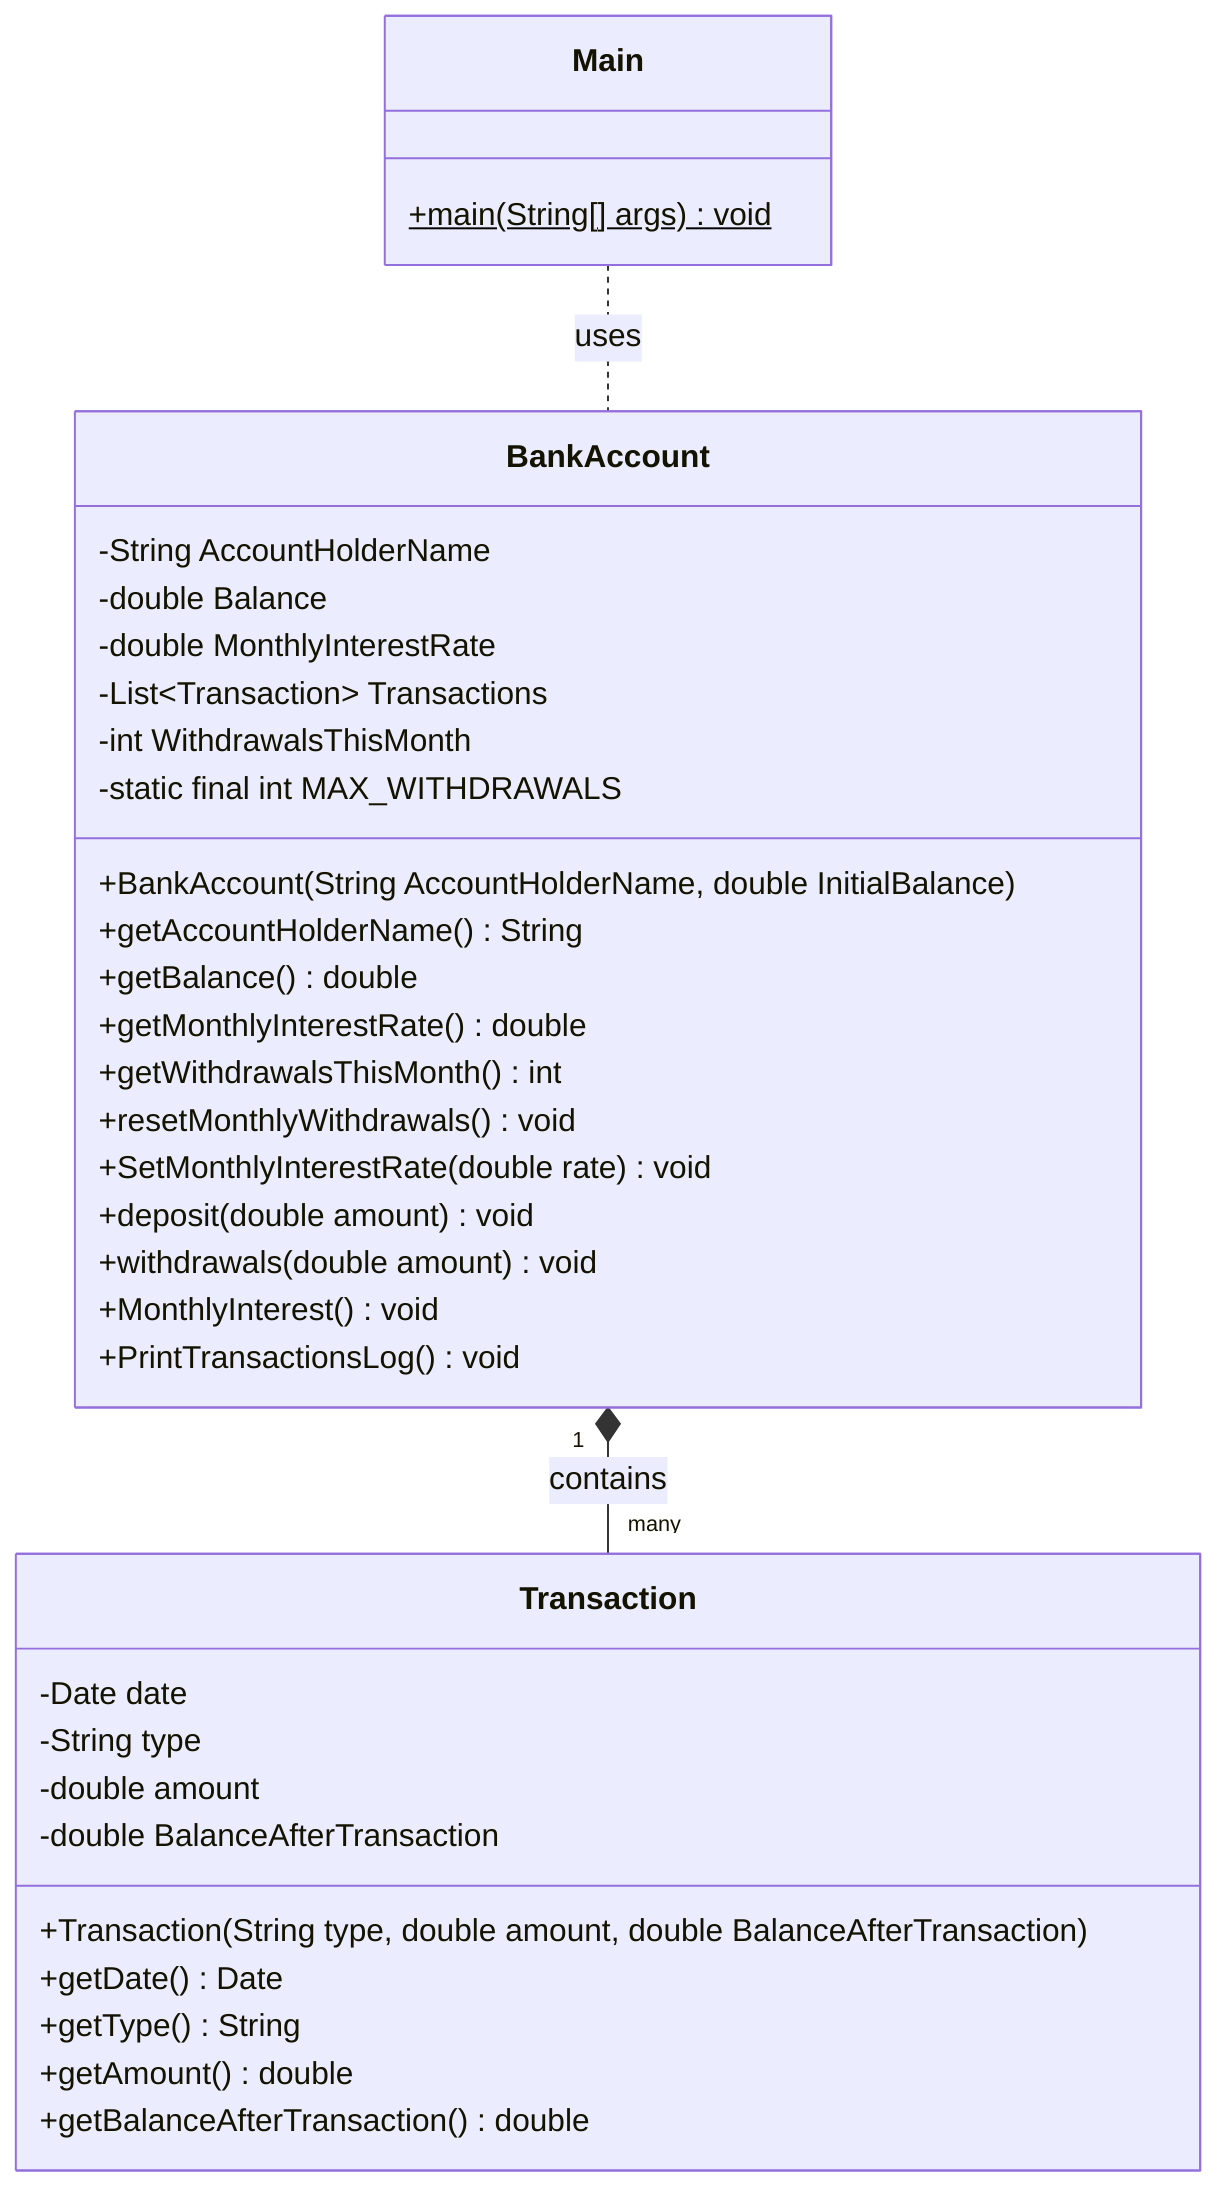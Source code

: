 classDiagram
    class Transaction {
        -Date date
        -String type
        -double amount
        -double BalanceAfterTransaction
        +Transaction(String type, double amount, double BalanceAfterTransaction)
        +getDate() Date
        +getType() String
        +getAmount() double
        +getBalanceAfterTransaction() double
    }

    class BankAccount {
        -String AccountHolderName
        -double Balance
        -double MonthlyInterestRate
        -List~Transaction~ Transactions
        -int WithdrawalsThisMonth
        -static final int MAX_WITHDRAWALS
        +BankAccount(String AccountHolderName, double InitialBalance)
        +getAccountHolderName() String
        +getBalance() double
        +getMonthlyInterestRate() double
        +getWithdrawalsThisMonth() int
        +resetMonthlyWithdrawals() void
        +SetMonthlyInterestRate(double rate) void
        +deposit(double amount) void
        +withdrawals(double amount) void
        +MonthlyInterest() void
        +PrintTransactionsLog() void
    }

    class Main {
        +main(String[] args) void$
    }

    BankAccount "1" *-- "many" Transaction : contains
    Main .. BankAccount : uses